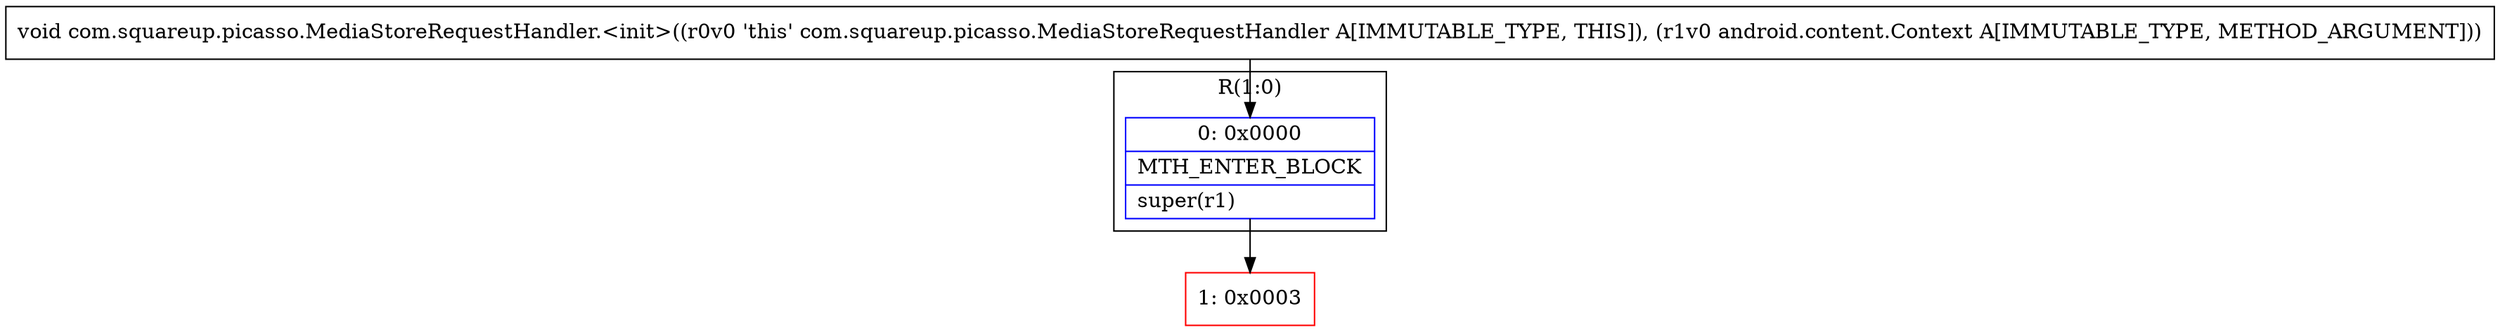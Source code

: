 digraph "CFG forcom.squareup.picasso.MediaStoreRequestHandler.\<init\>(Landroid\/content\/Context;)V" {
subgraph cluster_Region_1712109384 {
label = "R(1:0)";
node [shape=record,color=blue];
Node_0 [shape=record,label="{0\:\ 0x0000|MTH_ENTER_BLOCK\l|super(r1)\l}"];
}
Node_1 [shape=record,color=red,label="{1\:\ 0x0003}"];
MethodNode[shape=record,label="{void com.squareup.picasso.MediaStoreRequestHandler.\<init\>((r0v0 'this' com.squareup.picasso.MediaStoreRequestHandler A[IMMUTABLE_TYPE, THIS]), (r1v0 android.content.Context A[IMMUTABLE_TYPE, METHOD_ARGUMENT])) }"];
MethodNode -> Node_0;
Node_0 -> Node_1;
}

